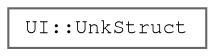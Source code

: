 digraph "Graphical Class Hierarchy"
{
 // LATEX_PDF_SIZE
  bgcolor="transparent";
  edge [fontname=FreeMono,fontsize=10,labelfontname=FreeMono,labelfontsize=10];
  node [fontname=FreeMono,fontsize=10,shape=box,height=0.2,width=0.4];
  rankdir="LR";
  Node0 [label="UI::UnkStruct",height=0.2,width=0.4,color="grey40", fillcolor="white", style="filled",URL="$struct_u_i_1_1_unk_struct.html",tooltip=" "];
}
